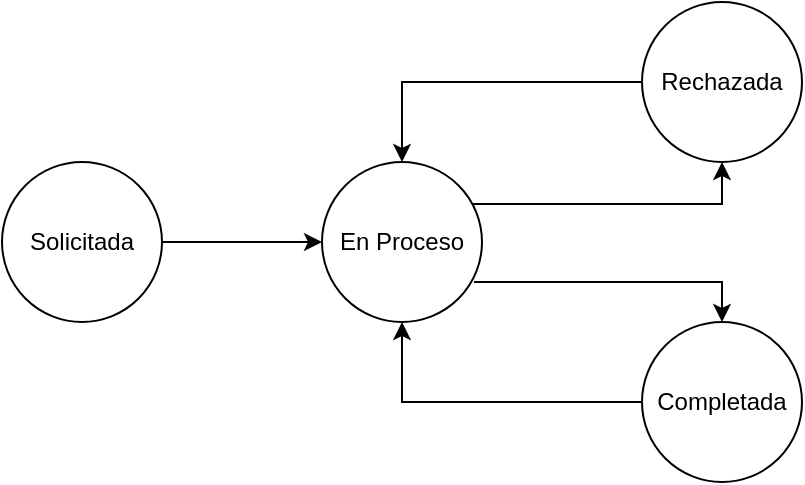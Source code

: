 <mxfile version="26.2.14">
  <diagram name="Página-1" id="9usZb8fV5oRk4jE3j_81">
    <mxGraphModel dx="1372" dy="743" grid="1" gridSize="10" guides="1" tooltips="1" connect="1" arrows="1" fold="1" page="1" pageScale="1" pageWidth="827" pageHeight="1169" math="0" shadow="0">
      <root>
        <mxCell id="0" />
        <mxCell id="1" parent="0" />
        <mxCell id="XLPlKZzTIefhunMV901S-5" style="edgeStyle=orthogonalEdgeStyle;rounded=0;orthogonalLoop=1;jettySize=auto;html=1;entryX=0;entryY=0.5;entryDx=0;entryDy=0;" edge="1" parent="1" source="XLPlKZzTIefhunMV901S-1" target="XLPlKZzTIefhunMV901S-2">
          <mxGeometry relative="1" as="geometry" />
        </mxCell>
        <mxCell id="XLPlKZzTIefhunMV901S-1" value="Solicitada" style="ellipse;whiteSpace=wrap;html=1;aspect=fixed;" vertex="1" parent="1">
          <mxGeometry x="80" y="200" width="80" height="80" as="geometry" />
        </mxCell>
        <mxCell id="XLPlKZzTIefhunMV901S-6" style="edgeStyle=orthogonalEdgeStyle;rounded=0;orthogonalLoop=1;jettySize=auto;html=1;exitX=0.95;exitY=0.75;exitDx=0;exitDy=0;entryX=0.5;entryY=0;entryDx=0;entryDy=0;exitPerimeter=0;" edge="1" parent="1" source="XLPlKZzTIefhunMV901S-2" target="XLPlKZzTIefhunMV901S-4">
          <mxGeometry relative="1" as="geometry" />
        </mxCell>
        <mxCell id="XLPlKZzTIefhunMV901S-7" style="edgeStyle=orthogonalEdgeStyle;rounded=0;orthogonalLoop=1;jettySize=auto;html=1;entryX=0.5;entryY=1;entryDx=0;entryDy=0;exitX=0.888;exitY=0.263;exitDx=0;exitDy=0;exitPerimeter=0;" edge="1" parent="1" source="XLPlKZzTIefhunMV901S-2" target="XLPlKZzTIefhunMV901S-3">
          <mxGeometry relative="1" as="geometry">
            <mxPoint x="320" y="220" as="sourcePoint" />
          </mxGeometry>
        </mxCell>
        <mxCell id="XLPlKZzTIefhunMV901S-2" value="En Proceso" style="ellipse;whiteSpace=wrap;html=1;aspect=fixed;" vertex="1" parent="1">
          <mxGeometry x="240" y="200" width="80" height="80" as="geometry" />
        </mxCell>
        <mxCell id="XLPlKZzTIefhunMV901S-8" style="edgeStyle=orthogonalEdgeStyle;rounded=0;orthogonalLoop=1;jettySize=auto;html=1;exitX=0;exitY=0.5;exitDx=0;exitDy=0;entryX=0.5;entryY=0;entryDx=0;entryDy=0;" edge="1" parent="1" source="XLPlKZzTIefhunMV901S-3" target="XLPlKZzTIefhunMV901S-2">
          <mxGeometry relative="1" as="geometry" />
        </mxCell>
        <mxCell id="XLPlKZzTIefhunMV901S-3" value="Rechazada" style="ellipse;whiteSpace=wrap;html=1;aspect=fixed;" vertex="1" parent="1">
          <mxGeometry x="400" y="120" width="80" height="80" as="geometry" />
        </mxCell>
        <mxCell id="XLPlKZzTIefhunMV901S-9" style="edgeStyle=orthogonalEdgeStyle;rounded=0;orthogonalLoop=1;jettySize=auto;html=1;entryX=0.5;entryY=1;entryDx=0;entryDy=0;" edge="1" parent="1" source="XLPlKZzTIefhunMV901S-4" target="XLPlKZzTIefhunMV901S-2">
          <mxGeometry relative="1" as="geometry" />
        </mxCell>
        <mxCell id="XLPlKZzTIefhunMV901S-4" value="Completada" style="ellipse;whiteSpace=wrap;html=1;aspect=fixed;" vertex="1" parent="1">
          <mxGeometry x="400" y="280" width="80" height="80" as="geometry" />
        </mxCell>
      </root>
    </mxGraphModel>
  </diagram>
</mxfile>

